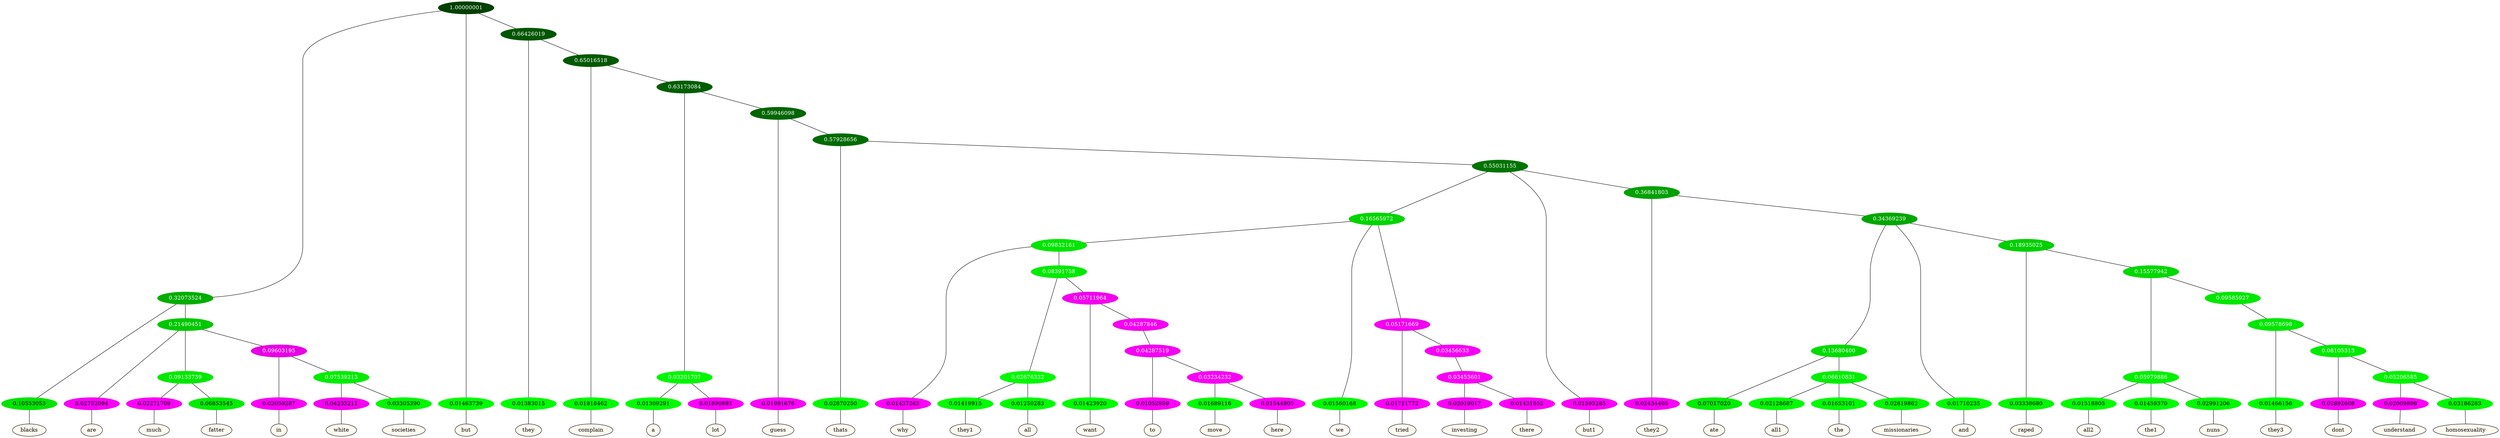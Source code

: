 graph {
	node [format=png height=0.15 nodesep=0.001 ordering=out overlap=prism overlap_scaling=0.01 ranksep=0.001 ratio=0.2 style=filled width=0.15]
	{
		rank=same
		a_w_4 [label=blacks color=black fillcolor=floralwhite style="filled,solid"]
		a_w_8 [label=are color=black fillcolor=floralwhite style="filled,solid"]
		a_w_13 [label=much color=black fillcolor=floralwhite style="filled,solid"]
		a_w_14 [label=fatter color=black fillcolor=floralwhite style="filled,solid"]
		a_w_15 [label=in color=black fillcolor=floralwhite style="filled,solid"]
		a_w_19 [label=white color=black fillcolor=floralwhite style="filled,solid"]
		a_w_20 [label=societies color=black fillcolor=floralwhite style="filled,solid"]
		a_w_2 [label=but color=black fillcolor=floralwhite style="filled,solid"]
		a_w_6 [label=they color=black fillcolor=floralwhite style="filled,solid"]
		a_w_11 [label=complain color=black fillcolor=floralwhite style="filled,solid"]
		a_w_21 [label=a color=black fillcolor=floralwhite style="filled,solid"]
		a_w_22 [label=lot color=black fillcolor=floralwhite style="filled,solid"]
		a_w_23 [label=guess color=black fillcolor=floralwhite style="filled,solid"]
		a_w_25 [label=thats color=black fillcolor=floralwhite style="filled,solid"]
		a_w_35 [label=why color=black fillcolor=floralwhite style="filled,solid"]
		a_w_49 [label=they1 color=black fillcolor=floralwhite style="filled,solid"]
		a_w_50 [label=all color=black fillcolor=floralwhite style="filled,solid"]
		a_w_51 [label=want color=black fillcolor=floralwhite style="filled,solid"]
		a_w_65 [label=to color=black fillcolor=floralwhite style="filled,solid"]
		a_w_69 [label=move color=black fillcolor=floralwhite style="filled,solid"]
		a_w_70 [label=here color=black fillcolor=floralwhite style="filled,solid"]
		a_w_31 [label=we color=black fillcolor=floralwhite style="filled,solid"]
		a_w_37 [label=tried color=black fillcolor=floralwhite style="filled,solid"]
		a_w_53 [label=investing color=black fillcolor=floralwhite style="filled,solid"]
		a_w_54 [label=there color=black fillcolor=floralwhite style="filled,solid"]
		a_w_28 [label=but1 color=black fillcolor=floralwhite style="filled,solid"]
		a_w_33 [label=they2 color=black fillcolor=floralwhite style="filled,solid"]
		a_w_45 [label=ate color=black fillcolor=floralwhite style="filled,solid"]
		a_w_55 [label=all1 color=black fillcolor=floralwhite style="filled,solid"]
		a_w_56 [label=the color=black fillcolor=floralwhite style="filled,solid"]
		a_w_57 [label=missionaries color=black fillcolor=floralwhite style="filled,solid"]
		a_w_40 [label=and color=black fillcolor=floralwhite style="filled,solid"]
		a_w_47 [label=raped color=black fillcolor=floralwhite style="filled,solid"]
		a_w_61 [label=all2 color=black fillcolor=floralwhite style="filled,solid"]
		a_w_62 [label=the1 color=black fillcolor=floralwhite style="filled,solid"]
		a_w_63 [label=nuns color=black fillcolor=floralwhite style="filled,solid"]
		a_w_67 [label=they3 color=black fillcolor=floralwhite style="filled,solid"]
		a_w_71 [label=dont color=black fillcolor=floralwhite style="filled,solid"]
		a_w_73 [label=understand color=black fillcolor=floralwhite style="filled,solid"]
		a_w_74 [label=homosexuality color=black fillcolor=floralwhite style="filled,solid"]
	}
	a_n_4 -- a_w_4
	a_n_8 -- a_w_8
	a_n_13 -- a_w_13
	a_n_14 -- a_w_14
	a_n_15 -- a_w_15
	a_n_19 -- a_w_19
	a_n_20 -- a_w_20
	a_n_2 -- a_w_2
	a_n_6 -- a_w_6
	a_n_11 -- a_w_11
	a_n_21 -- a_w_21
	a_n_22 -- a_w_22
	a_n_23 -- a_w_23
	a_n_25 -- a_w_25
	a_n_35 -- a_w_35
	a_n_49 -- a_w_49
	a_n_50 -- a_w_50
	a_n_51 -- a_w_51
	a_n_65 -- a_w_65
	a_n_69 -- a_w_69
	a_n_70 -- a_w_70
	a_n_31 -- a_w_31
	a_n_37 -- a_w_37
	a_n_53 -- a_w_53
	a_n_54 -- a_w_54
	a_n_28 -- a_w_28
	a_n_33 -- a_w_33
	a_n_45 -- a_w_45
	a_n_55 -- a_w_55
	a_n_56 -- a_w_56
	a_n_57 -- a_w_57
	a_n_40 -- a_w_40
	a_n_47 -- a_w_47
	a_n_61 -- a_w_61
	a_n_62 -- a_w_62
	a_n_63 -- a_w_63
	a_n_67 -- a_w_67
	a_n_71 -- a_w_71
	a_n_73 -- a_w_73
	a_n_74 -- a_w_74
	{
		rank=same
		a_n_4 [label=0.10553053 color="0.334 1.000 0.894" fontcolor=black]
		a_n_8 [label=0.02752094 color="0.835 1.000 0.972" fontcolor=black]
		a_n_13 [label=0.02271709 color="0.835 1.000 0.977" fontcolor=black]
		a_n_14 [label=0.06853545 color="0.334 1.000 0.931" fontcolor=black]
		a_n_15 [label=0.02059287 color="0.835 1.000 0.979" fontcolor=black]
		a_n_19 [label=0.04233211 color="0.835 1.000 0.958" fontcolor=black]
		a_n_20 [label=0.03305390 color="0.334 1.000 0.967" fontcolor=black]
		a_n_2 [label=0.01463739 color="0.334 1.000 0.985" fontcolor=black]
		a_n_6 [label=0.01383015 color="0.334 1.000 0.986" fontcolor=black]
		a_n_11 [label=0.01818462 color="0.334 1.000 0.982" fontcolor=black]
		a_n_21 [label=0.01309291 color="0.334 1.000 0.987" fontcolor=black]
		a_n_22 [label=0.01890893 color="0.835 1.000 0.981" fontcolor=black]
		a_n_23 [label=0.01991676 color="0.835 1.000 0.980" fontcolor=black]
		a_n_25 [label=0.02870250 color="0.334 1.000 0.971" fontcolor=black]
		a_n_35 [label=0.01437263 color="0.835 1.000 0.986" fontcolor=black]
		a_n_49 [label=0.01419915 color="0.334 1.000 0.986" fontcolor=black]
		a_n_50 [label=0.01250283 color="0.334 1.000 0.987" fontcolor=black]
		a_n_51 [label=0.01423920 color="0.334 1.000 0.986" fontcolor=black]
		a_n_65 [label=0.01052959 color="0.835 1.000 0.989" fontcolor=black]
		a_n_69 [label=0.01689116 color="0.334 1.000 0.983" fontcolor=black]
		a_n_70 [label=0.01544805 color="0.835 1.000 0.985" fontcolor=black]
		a_n_31 [label=0.01560168 color="0.334 1.000 0.984" fontcolor=black]
		a_n_37 [label=0.01711772 color="0.835 1.000 0.983" fontcolor=black]
		a_n_53 [label=0.02019017 color="0.835 1.000 0.980" fontcolor=black]
		a_n_54 [label=0.01431552 color="0.835 1.000 0.986" fontcolor=black]
		a_n_28 [label=0.01595285 color="0.835 1.000 0.984" fontcolor=black]
		a_n_33 [label=0.02434405 color="0.835 1.000 0.976" fontcolor=black]
		a_n_45 [label=0.07017020 color="0.334 1.000 0.930" fontcolor=black]
		a_n_55 [label=0.02128687 color="0.334 1.000 0.979" fontcolor=black]
		a_n_56 [label=0.01653101 color="0.334 1.000 0.983" fontcolor=black]
		a_n_57 [label=0.02819862 color="0.334 1.000 0.972" fontcolor=black]
		a_n_40 [label=0.01710235 color="0.334 1.000 0.983" fontcolor=black]
		a_n_47 [label=0.03338680 color="0.334 1.000 0.967" fontcolor=black]
		a_n_61 [label=0.01518805 color="0.334 1.000 0.985" fontcolor=black]
		a_n_62 [label=0.01459370 color="0.334 1.000 0.985" fontcolor=black]
		a_n_63 [label=0.02991206 color="0.334 1.000 0.970" fontcolor=black]
		a_n_67 [label=0.01466156 color="0.334 1.000 0.985" fontcolor=black]
		a_n_71 [label=0.02892608 color="0.835 1.000 0.971" fontcolor=black]
		a_n_73 [label=0.02009898 color="0.835 1.000 0.980" fontcolor=black]
		a_n_74 [label=0.03186283 color="0.334 1.000 0.968" fontcolor=black]
	}
	a_n_0 [label=1.00000001 color="0.334 1.000 0.250" fontcolor=grey99]
	a_n_1 [label=0.32073524 color="0.334 1.000 0.679" fontcolor=grey99]
	a_n_0 -- a_n_1
	a_n_0 -- a_n_2
	a_n_3 [label=0.66426019 color="0.334 1.000 0.336" fontcolor=grey99]
	a_n_0 -- a_n_3
	a_n_1 -- a_n_4
	a_n_5 [label=0.21490451 color="0.334 1.000 0.785" fontcolor=grey99]
	a_n_1 -- a_n_5
	a_n_3 -- a_n_6
	a_n_7 [label=0.65016518 color="0.334 1.000 0.350" fontcolor=grey99]
	a_n_3 -- a_n_7
	a_n_5 -- a_n_8
	a_n_9 [label=0.09133739 color="0.334 1.000 0.909" fontcolor=grey99]
	a_n_5 -- a_n_9
	a_n_10 [label=0.09603195 color="0.835 1.000 0.904" fontcolor=grey99]
	a_n_5 -- a_n_10
	a_n_7 -- a_n_11
	a_n_12 [label=0.63173084 color="0.334 1.000 0.368" fontcolor=grey99]
	a_n_7 -- a_n_12
	a_n_9 -- a_n_13
	a_n_9 -- a_n_14
	a_n_10 -- a_n_15
	a_n_16 [label=0.07539213 color="0.334 1.000 0.925" fontcolor=grey99]
	a_n_10 -- a_n_16
	a_n_17 [label=0.03201707 color="0.334 1.000 0.968" fontcolor=grey99]
	a_n_12 -- a_n_17
	a_n_18 [label=0.59946098 color="0.334 1.000 0.401" fontcolor=grey99]
	a_n_12 -- a_n_18
	a_n_16 -- a_n_19
	a_n_16 -- a_n_20
	a_n_17 -- a_n_21
	a_n_17 -- a_n_22
	a_n_18 -- a_n_23
	a_n_24 [label=0.57928656 color="0.334 1.000 0.421" fontcolor=grey99]
	a_n_18 -- a_n_24
	a_n_24 -- a_n_25
	a_n_26 [label=0.55031155 color="0.334 1.000 0.450" fontcolor=grey99]
	a_n_24 -- a_n_26
	a_n_27 [label=0.16565972 color="0.334 1.000 0.834" fontcolor=grey99]
	a_n_26 -- a_n_27
	a_n_26 -- a_n_28
	a_n_29 [label=0.36841803 color="0.334 1.000 0.632" fontcolor=grey99]
	a_n_26 -- a_n_29
	a_n_30 [label=0.09832161 color="0.334 1.000 0.902" fontcolor=grey99]
	a_n_27 -- a_n_30
	a_n_27 -- a_n_31
	a_n_32 [label=0.05171669 color="0.835 1.000 0.948" fontcolor=grey99]
	a_n_27 -- a_n_32
	a_n_29 -- a_n_33
	a_n_34 [label=0.34369239 color="0.334 1.000 0.656" fontcolor=grey99]
	a_n_29 -- a_n_34
	a_n_30 -- a_n_35
	a_n_36 [label=0.08391758 color="0.334 1.000 0.916" fontcolor=grey99]
	a_n_30 -- a_n_36
	a_n_32 -- a_n_37
	a_n_38 [label=0.03456633 color="0.835 1.000 0.965" fontcolor=grey99]
	a_n_32 -- a_n_38
	a_n_39 [label=0.13680400 color="0.334 1.000 0.863" fontcolor=grey99]
	a_n_34 -- a_n_39
	a_n_34 -- a_n_40
	a_n_41 [label=0.18935025 color="0.334 1.000 0.811" fontcolor=grey99]
	a_n_34 -- a_n_41
	a_n_42 [label=0.02676332 color="0.334 1.000 0.973" fontcolor=grey99]
	a_n_36 -- a_n_42
	a_n_43 [label=0.05711964 color="0.835 1.000 0.943" fontcolor=grey99]
	a_n_36 -- a_n_43
	a_n_44 [label=0.03453601 color="0.835 1.000 0.965" fontcolor=grey99]
	a_n_38 -- a_n_44
	a_n_39 -- a_n_45
	a_n_46 [label=0.06610831 color="0.334 1.000 0.934" fontcolor=grey99]
	a_n_39 -- a_n_46
	a_n_41 -- a_n_47
	a_n_48 [label=0.15577942 color="0.334 1.000 0.844" fontcolor=grey99]
	a_n_41 -- a_n_48
	a_n_42 -- a_n_49
	a_n_42 -- a_n_50
	a_n_43 -- a_n_51
	a_n_52 [label=0.04287846 color="0.835 1.000 0.957" fontcolor=grey99]
	a_n_43 -- a_n_52
	a_n_44 -- a_n_53
	a_n_44 -- a_n_54
	a_n_46 -- a_n_55
	a_n_46 -- a_n_56
	a_n_46 -- a_n_57
	a_n_58 [label=0.05979886 color="0.334 1.000 0.940" fontcolor=grey99]
	a_n_48 -- a_n_58
	a_n_59 [label=0.09585927 color="0.334 1.000 0.904" fontcolor=grey99]
	a_n_48 -- a_n_59
	a_n_60 [label=0.04287519 color="0.835 1.000 0.957" fontcolor=grey99]
	a_n_52 -- a_n_60
	a_n_58 -- a_n_61
	a_n_58 -- a_n_62
	a_n_58 -- a_n_63
	a_n_64 [label=0.09578698 color="0.334 1.000 0.904" fontcolor=grey99]
	a_n_59 -- a_n_64
	a_n_60 -- a_n_65
	a_n_66 [label=0.03234232 color="0.835 1.000 0.968" fontcolor=grey99]
	a_n_60 -- a_n_66
	a_n_64 -- a_n_67
	a_n_68 [label=0.08105313 color="0.334 1.000 0.919" fontcolor=grey99]
	a_n_64 -- a_n_68
	a_n_66 -- a_n_69
	a_n_66 -- a_n_70
	a_n_68 -- a_n_71
	a_n_72 [label=0.05206585 color="0.334 1.000 0.948" fontcolor=grey99]
	a_n_68 -- a_n_72
	a_n_72 -- a_n_73
	a_n_72 -- a_n_74
}
